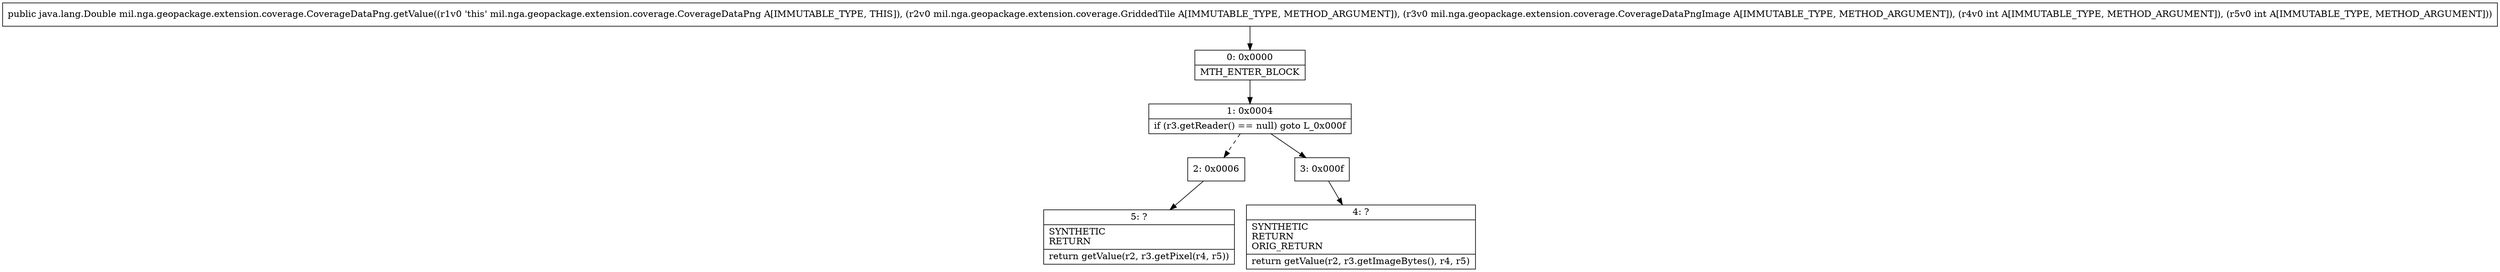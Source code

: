 digraph "CFG formil.nga.geopackage.extension.coverage.CoverageDataPng.getValue(Lmil\/nga\/geopackage\/extension\/coverage\/GriddedTile;Lmil\/nga\/geopackage\/extension\/coverage\/CoverageDataPngImage;II)Ljava\/lang\/Double;" {
Node_0 [shape=record,label="{0\:\ 0x0000|MTH_ENTER_BLOCK\l}"];
Node_1 [shape=record,label="{1\:\ 0x0004|if (r3.getReader() == null) goto L_0x000f\l}"];
Node_2 [shape=record,label="{2\:\ 0x0006}"];
Node_3 [shape=record,label="{3\:\ 0x000f}"];
Node_4 [shape=record,label="{4\:\ ?|SYNTHETIC\lRETURN\lORIG_RETURN\l|return getValue(r2, r3.getImageBytes(), r4, r5)\l}"];
Node_5 [shape=record,label="{5\:\ ?|SYNTHETIC\lRETURN\l|return getValue(r2, r3.getPixel(r4, r5))\l}"];
MethodNode[shape=record,label="{public java.lang.Double mil.nga.geopackage.extension.coverage.CoverageDataPng.getValue((r1v0 'this' mil.nga.geopackage.extension.coverage.CoverageDataPng A[IMMUTABLE_TYPE, THIS]), (r2v0 mil.nga.geopackage.extension.coverage.GriddedTile A[IMMUTABLE_TYPE, METHOD_ARGUMENT]), (r3v0 mil.nga.geopackage.extension.coverage.CoverageDataPngImage A[IMMUTABLE_TYPE, METHOD_ARGUMENT]), (r4v0 int A[IMMUTABLE_TYPE, METHOD_ARGUMENT]), (r5v0 int A[IMMUTABLE_TYPE, METHOD_ARGUMENT])) }"];
MethodNode -> Node_0;
Node_0 -> Node_1;
Node_1 -> Node_2[style=dashed];
Node_1 -> Node_3;
Node_2 -> Node_5;
Node_3 -> Node_4;
}


